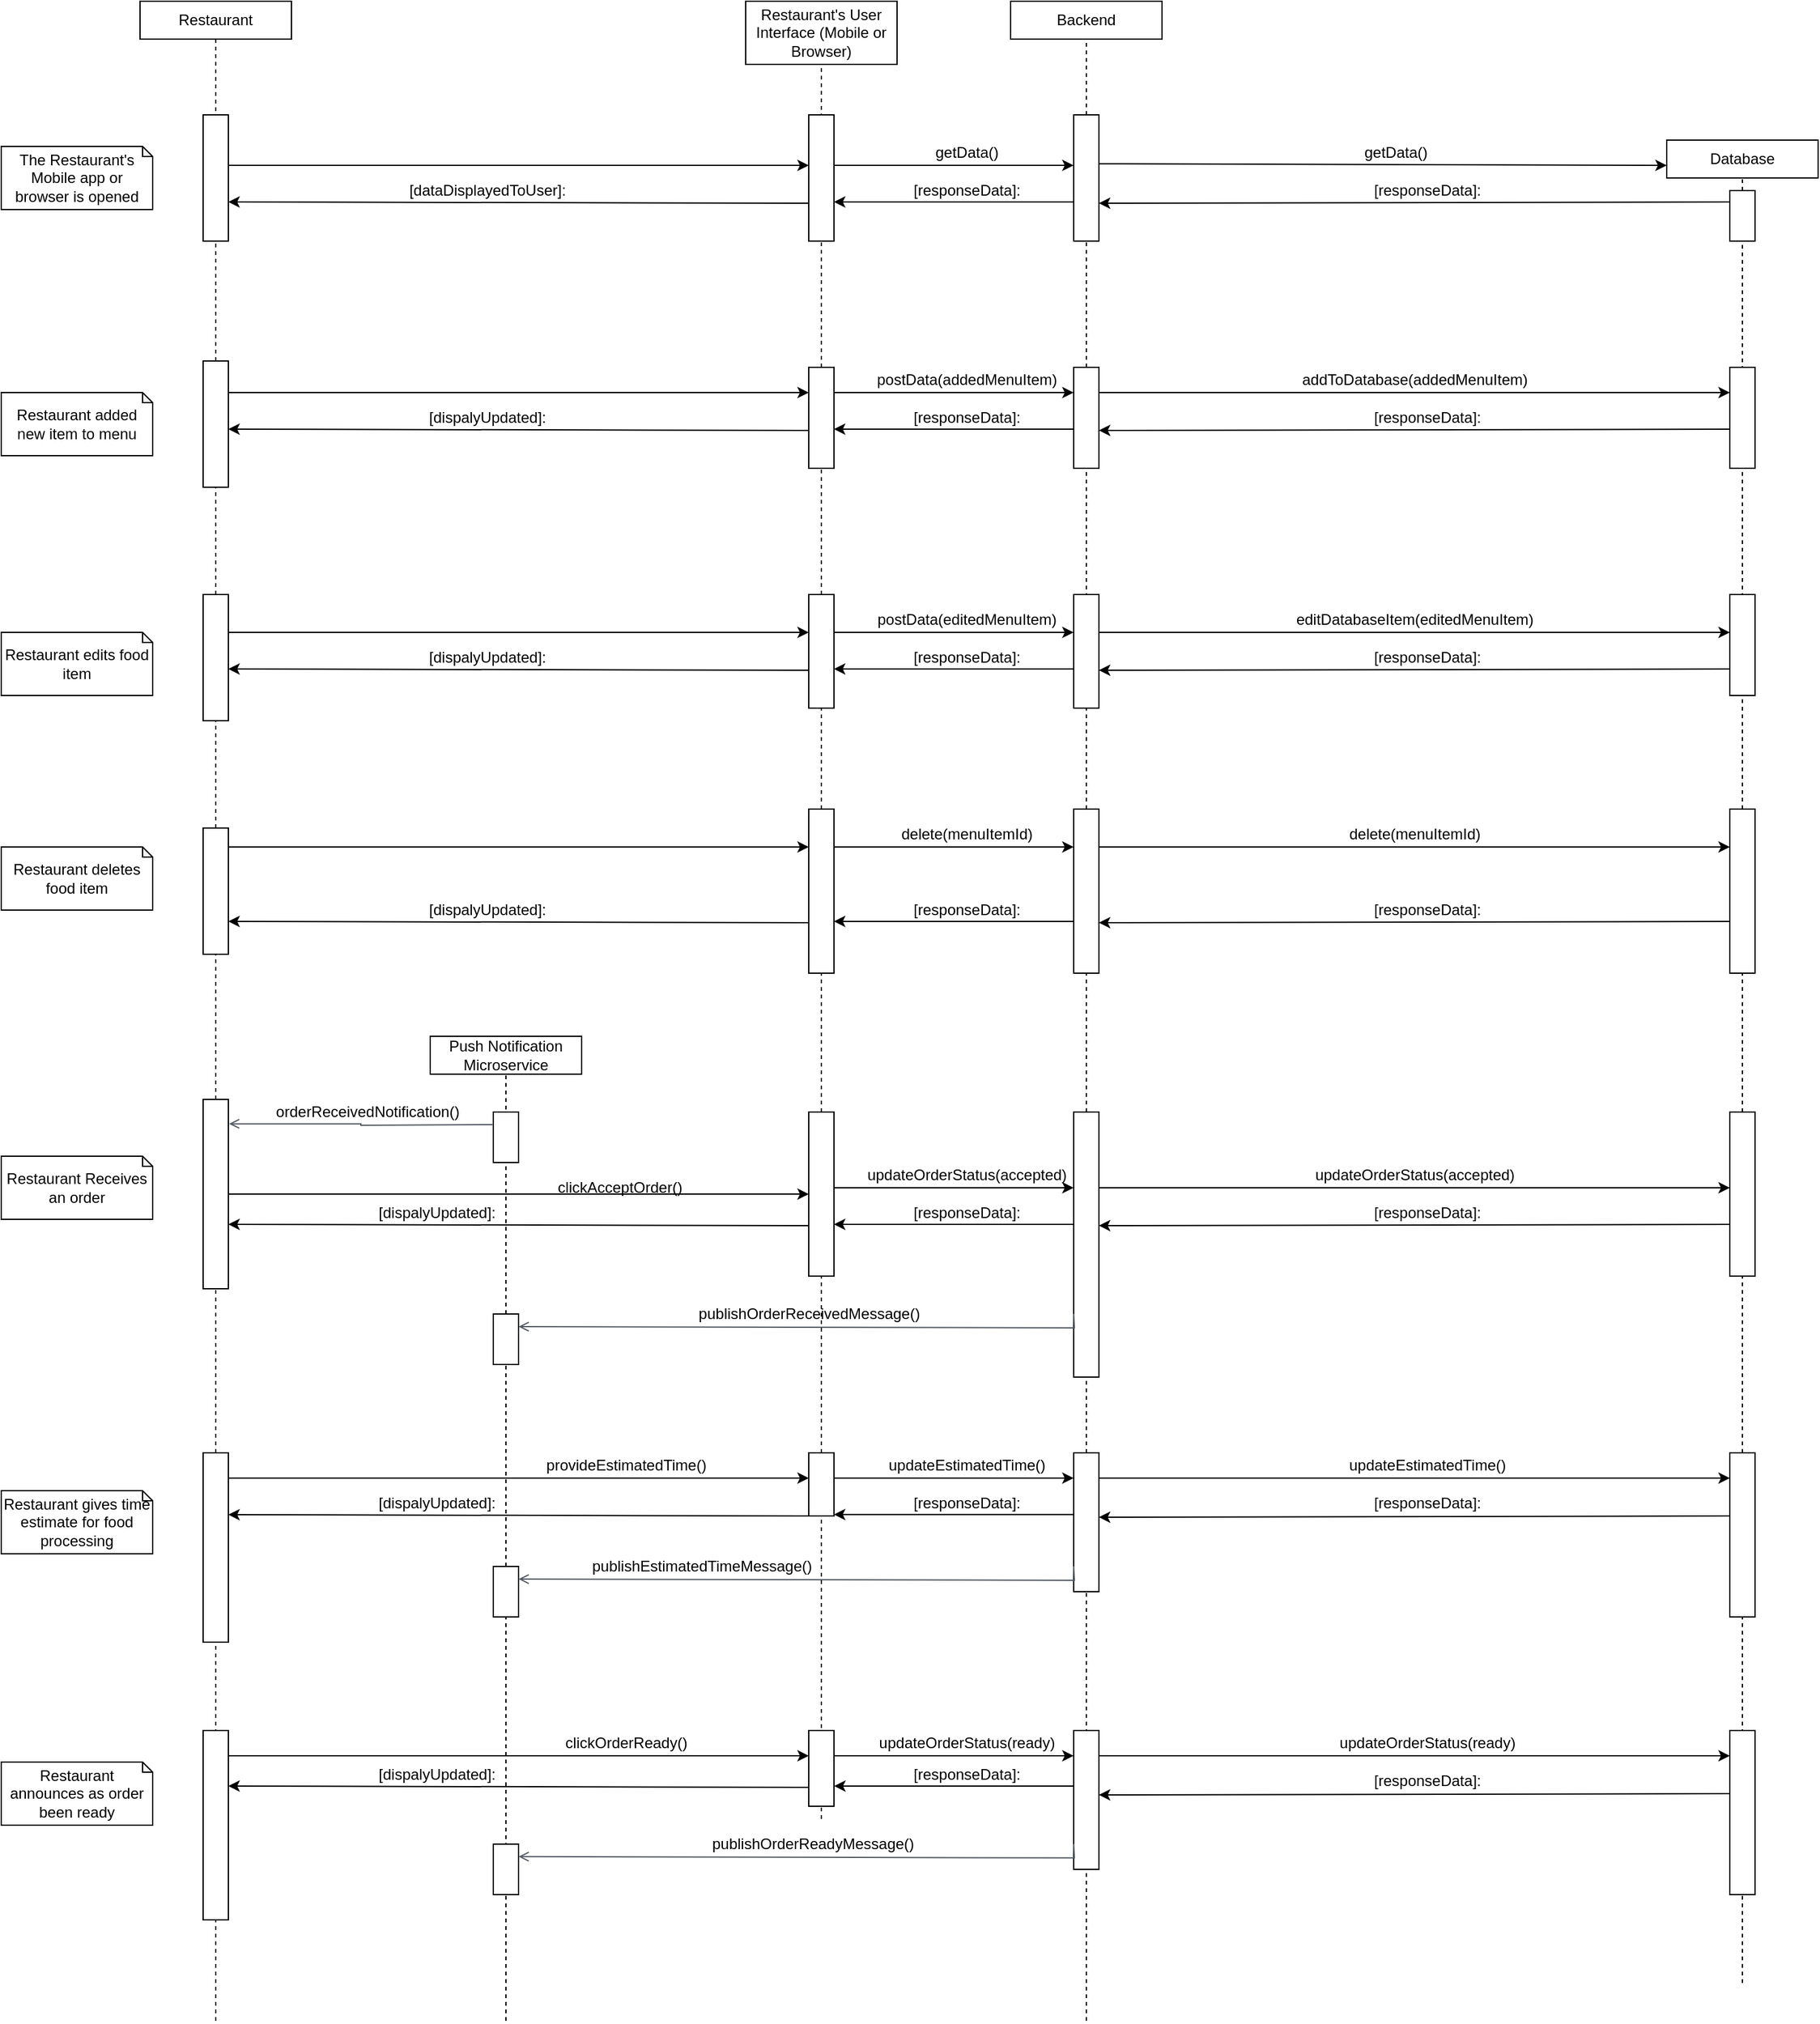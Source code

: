 <mxfile version="18.0.2" type="github">
  <diagram id="-FTw0ZeqVHP1GneH8Fw7" name="Page-1">
    <mxGraphModel dx="959" dy="520" grid="1" gridSize="10" guides="1" tooltips="1" connect="1" arrows="1" fold="1" page="1" pageScale="1" pageWidth="850" pageHeight="1100" math="0" shadow="0">
      <root>
        <mxCell id="0" />
        <mxCell id="1" parent="0" />
        <mxCell id="JRLA_qgen9ewTG8aKh0t-1" value="Restaurant" style="rounded=0;whiteSpace=wrap;html=1;" parent="1" vertex="1">
          <mxGeometry x="110" y="70" width="120" height="30" as="geometry" />
        </mxCell>
        <mxCell id="JRLA_qgen9ewTG8aKh0t-2" value="Restaurant&#39;s User Interface (Mobile or Browser)" style="rounded=0;whiteSpace=wrap;html=1;" parent="1" vertex="1">
          <mxGeometry x="590" y="70" width="120" height="50" as="geometry" />
        </mxCell>
        <mxCell id="JRLA_qgen9ewTG8aKh0t-4" value="Backend" style="rounded=0;whiteSpace=wrap;html=1;" parent="1" vertex="1">
          <mxGeometry x="800" y="70" width="120" height="30" as="geometry" />
        </mxCell>
        <mxCell id="JRLA_qgen9ewTG8aKh0t-5" value="Push Notification Microservice" style="rounded=0;whiteSpace=wrap;html=1;" parent="1" vertex="1">
          <mxGeometry x="340" y="890" width="120" height="30" as="geometry" />
        </mxCell>
        <mxCell id="JRLA_qgen9ewTG8aKh0t-9" value="" style="endArrow=none;dashed=1;html=1;rounded=0;entryX=0.5;entryY=1;entryDx=0;entryDy=0;startArrow=none;" parent="1" source="JRLA_qgen9ewTG8aKh0t-213" target="JRLA_qgen9ewTG8aKh0t-1" edge="1">
          <mxGeometry width="50" height="50" relative="1" as="geometry">
            <mxPoint x="170" y="1480" as="sourcePoint" />
            <mxPoint x="490" y="250" as="targetPoint" />
          </mxGeometry>
        </mxCell>
        <mxCell id="JRLA_qgen9ewTG8aKh0t-10" value="" style="rounded=0;whiteSpace=wrap;html=1;" parent="1" vertex="1">
          <mxGeometry x="160" y="160" width="20" height="100" as="geometry" />
        </mxCell>
        <mxCell id="JRLA_qgen9ewTG8aKh0t-11" value="" style="endArrow=none;dashed=1;html=1;rounded=0;entryX=0.5;entryY=1;entryDx=0;entryDy=0;startArrow=none;" parent="1" source="JRLA_qgen9ewTG8aKh0t-90" target="JRLA_qgen9ewTG8aKh0t-2" edge="1">
          <mxGeometry width="50" height="50" relative="1" as="geometry">
            <mxPoint x="650" y="1092.727" as="sourcePoint" />
            <mxPoint x="540" y="230" as="targetPoint" />
          </mxGeometry>
        </mxCell>
        <mxCell id="JRLA_qgen9ewTG8aKh0t-13" value="The Restaurant&#39;s Mobile app or browser is opened" style="shape=note;whiteSpace=wrap;html=1;backgroundOutline=1;darkOpacity=0.05;size=8;" parent="1" vertex="1">
          <mxGeometry y="185" width="120" height="50" as="geometry" />
        </mxCell>
        <mxCell id="JRLA_qgen9ewTG8aKh0t-18" value="" style="endArrow=classic;html=1;rounded=0;" parent="1" edge="1">
          <mxGeometry width="50" height="50" relative="1" as="geometry">
            <mxPoint x="180" y="200" as="sourcePoint" />
            <mxPoint x="640" y="200" as="targetPoint" />
          </mxGeometry>
        </mxCell>
        <mxCell id="JRLA_qgen9ewTG8aKh0t-19" value="" style="endArrow=none;dashed=1;html=1;rounded=0;entryX=0.5;entryY=1;entryDx=0;entryDy=0;startArrow=none;" parent="1" source="JRLA_qgen9ewTG8aKh0t-20" target="JRLA_qgen9ewTG8aKh0t-4" edge="1">
          <mxGeometry width="50" height="50" relative="1" as="geometry">
            <mxPoint x="860" y="1001.818" as="sourcePoint" />
            <mxPoint x="860" y="220" as="targetPoint" />
          </mxGeometry>
        </mxCell>
        <mxCell id="JRLA_qgen9ewTG8aKh0t-21" value="" style="endArrow=none;dashed=1;html=1;rounded=0;entryX=0.5;entryY=1;entryDx=0;entryDy=0;startArrow=none;" parent="1" source="JRLA_qgen9ewTG8aKh0t-66" target="JRLA_qgen9ewTG8aKh0t-20" edge="1">
          <mxGeometry width="50" height="50" relative="1" as="geometry">
            <mxPoint x="860" y="1001.818" as="sourcePoint" />
            <mxPoint x="860" y="120" as="targetPoint" />
          </mxGeometry>
        </mxCell>
        <mxCell id="JRLA_qgen9ewTG8aKh0t-28" value="" style="endArrow=classic;html=1;rounded=0;entryX=-0.055;entryY=0.073;entryDx=0;entryDy=0;entryPerimeter=0;exitX=0.944;exitY=0.387;exitDx=0;exitDy=0;exitPerimeter=0;" parent="1" source="JRLA_qgen9ewTG8aKh0t-20" edge="1">
          <mxGeometry width="50" height="50" relative="1" as="geometry">
            <mxPoint x="1130.1" y="200" as="sourcePoint" />
            <mxPoint x="1320" y="200" as="targetPoint" />
          </mxGeometry>
        </mxCell>
        <mxCell id="JRLA_qgen9ewTG8aKh0t-12" value="" style="rounded=0;whiteSpace=wrap;html=1;" parent="1" vertex="1">
          <mxGeometry x="640" y="160" width="20" height="100" as="geometry" />
        </mxCell>
        <mxCell id="JRLA_qgen9ewTG8aKh0t-20" value="" style="rounded=0;whiteSpace=wrap;html=1;" parent="1" vertex="1">
          <mxGeometry x="850" y="160" width="20" height="100" as="geometry" />
        </mxCell>
        <mxCell id="JRLA_qgen9ewTG8aKh0t-22" value="" style="endArrow=classic;html=1;rounded=0;entryX=-0.055;entryY=0.073;entryDx=0;entryDy=0;entryPerimeter=0;" parent="1" edge="1">
          <mxGeometry width="50" height="50" relative="1" as="geometry">
            <mxPoint x="660" y="200" as="sourcePoint" />
            <mxPoint x="849.9" y="200.0" as="targetPoint" />
          </mxGeometry>
        </mxCell>
        <mxCell id="JRLA_qgen9ewTG8aKh0t-23" value="getData()" style="text;html=1;align=center;verticalAlign=middle;resizable=0;points=[];autosize=1;strokeColor=none;fillColor=none;" parent="1" vertex="1">
          <mxGeometry x="730" y="180" width="70" height="20" as="geometry" />
        </mxCell>
        <mxCell id="JRLA_qgen9ewTG8aKh0t-29" value="getData()" style="text;html=1;align=center;verticalAlign=middle;resizable=0;points=[];autosize=1;strokeColor=none;fillColor=none;" parent="1" vertex="1">
          <mxGeometry x="1070" y="180" width="70" height="20" as="geometry" />
        </mxCell>
        <mxCell id="JRLA_qgen9ewTG8aKh0t-62" value="" style="rounded=0;whiteSpace=wrap;html=1;" parent="1" vertex="1">
          <mxGeometry x="640" y="360" width="20" height="80" as="geometry" />
        </mxCell>
        <mxCell id="JRLA_qgen9ewTG8aKh0t-66" value="" style="rounded=0;whiteSpace=wrap;html=1;" parent="1" vertex="1">
          <mxGeometry x="850" y="360" width="20" height="80" as="geometry" />
        </mxCell>
        <mxCell id="JRLA_qgen9ewTG8aKh0t-67" value="" style="endArrow=none;dashed=1;html=1;rounded=0;entryX=0.5;entryY=1;entryDx=0;entryDy=0;startArrow=none;" parent="1" target="JRLA_qgen9ewTG8aKh0t-66" edge="1">
          <mxGeometry width="50" height="50" relative="1" as="geometry">
            <mxPoint x="860" y="1670" as="sourcePoint" />
            <mxPoint x="860" y="290" as="targetPoint" />
          </mxGeometry>
        </mxCell>
        <mxCell id="JRLA_qgen9ewTG8aKh0t-91" value="" style="endArrow=none;dashed=1;html=1;rounded=0;entryX=0.5;entryY=1;entryDx=0;entryDy=0;startArrow=none;" parent="1" source="JRLA_qgen9ewTG8aKh0t-129" target="JRLA_qgen9ewTG8aKh0t-90" edge="1">
          <mxGeometry width="50" height="50" relative="1" as="geometry">
            <mxPoint x="650" y="1092.727" as="sourcePoint" />
            <mxPoint x="650" y="120" as="targetPoint" />
          </mxGeometry>
        </mxCell>
        <mxCell id="JRLA_qgen9ewTG8aKh0t-115" value="" style="group" parent="1" vertex="1" connectable="0">
          <mxGeometry x="660" y="210" width="190" height="20" as="geometry" />
        </mxCell>
        <mxCell id="JRLA_qgen9ewTG8aKh0t-32" value="" style="endArrow=classic;html=1;rounded=0;entryX=0.923;entryY=0.183;entryDx=0;entryDy=0;entryPerimeter=0;" parent="JRLA_qgen9ewTG8aKh0t-115" edge="1">
          <mxGeometry width="50" height="50" relative="1" as="geometry">
            <mxPoint x="190" y="19" as="sourcePoint" />
            <mxPoint y="19.0" as="targetPoint" />
          </mxGeometry>
        </mxCell>
        <mxCell id="JRLA_qgen9ewTG8aKh0t-33" value="[responseData]:" style="text;html=1;align=center;verticalAlign=middle;resizable=0;points=[];autosize=1;strokeColor=none;fillColor=none;" parent="JRLA_qgen9ewTG8aKh0t-115" vertex="1">
          <mxGeometry x="55" width="100" height="20" as="geometry" />
        </mxCell>
        <mxCell id="JRLA_qgen9ewTG8aKh0t-116" value="" style="group" parent="1" vertex="1" connectable="0">
          <mxGeometry x="870" y="210" width="500" height="20" as="geometry" />
        </mxCell>
        <mxCell id="JRLA_qgen9ewTG8aKh0t-30" value="" style="endArrow=classic;html=1;rounded=0;" parent="JRLA_qgen9ewTG8aKh0t-116" edge="1">
          <mxGeometry width="50" height="50" relative="1" as="geometry">
            <mxPoint x="500" y="19" as="sourcePoint" />
            <mxPoint y="20" as="targetPoint" />
          </mxGeometry>
        </mxCell>
        <mxCell id="JRLA_qgen9ewTG8aKh0t-31" value="[responseData]:" style="text;html=1;align=center;verticalAlign=middle;resizable=0;points=[];autosize=1;strokeColor=none;fillColor=none;" parent="JRLA_qgen9ewTG8aKh0t-116" vertex="1">
          <mxGeometry x="210" width="100" height="20" as="geometry" />
        </mxCell>
        <mxCell id="JRLA_qgen9ewTG8aKh0t-52" value="Restaurant added new item to menu" style="shape=note;whiteSpace=wrap;html=1;backgroundOutline=1;darkOpacity=0.05;size=8;" parent="1" vertex="1">
          <mxGeometry y="380" width="120" height="50" as="geometry" />
        </mxCell>
        <mxCell id="JRLA_qgen9ewTG8aKh0t-63" value="" style="endArrow=classic;html=1;rounded=0;" parent="1" edge="1">
          <mxGeometry width="50" height="50" relative="1" as="geometry">
            <mxPoint x="180" y="380" as="sourcePoint" />
            <mxPoint x="640" y="380" as="targetPoint" />
          </mxGeometry>
        </mxCell>
        <mxCell id="JRLA_qgen9ewTG8aKh0t-64" value="" style="endArrow=classic;html=1;rounded=0;entryX=-0.055;entryY=0.073;entryDx=0;entryDy=0;entryPerimeter=0;" parent="1" edge="1">
          <mxGeometry width="50" height="50" relative="1" as="geometry">
            <mxPoint x="660" y="380" as="sourcePoint" />
            <mxPoint x="849.9" y="380.0" as="targetPoint" />
          </mxGeometry>
        </mxCell>
        <mxCell id="JRLA_qgen9ewTG8aKh0t-65" value="postData(addedMenuItem)" style="text;html=1;align=center;verticalAlign=middle;resizable=0;points=[];autosize=1;strokeColor=none;fillColor=none;" parent="1" vertex="1">
          <mxGeometry x="685" y="360" width="160" height="20" as="geometry" />
        </mxCell>
        <mxCell id="JRLA_qgen9ewTG8aKh0t-68" value="" style="endArrow=classic;html=1;rounded=0;" parent="1" edge="1">
          <mxGeometry width="50" height="50" relative="1" as="geometry">
            <mxPoint x="870" y="380" as="sourcePoint" />
            <mxPoint x="1370" y="380" as="targetPoint" />
          </mxGeometry>
        </mxCell>
        <mxCell id="JRLA_qgen9ewTG8aKh0t-69" value="addToDatabase(addedMenuItem)" style="text;html=1;align=center;verticalAlign=middle;resizable=0;points=[];autosize=1;strokeColor=none;fillColor=none;" parent="1" vertex="1">
          <mxGeometry x="1025" y="360" width="190" height="20" as="geometry" />
        </mxCell>
        <mxCell id="JRLA_qgen9ewTG8aKh0t-117" value="" style="group" parent="1" vertex="1" connectable="0">
          <mxGeometry x="180" y="390" width="460" height="20" as="geometry" />
        </mxCell>
        <mxCell id="JRLA_qgen9ewTG8aKh0t-74" value="" style="endArrow=classic;html=1;rounded=0;entryX=0.923;entryY=0.183;entryDx=0;entryDy=0;entryPerimeter=0;" parent="JRLA_qgen9ewTG8aKh0t-117" edge="1">
          <mxGeometry width="50" height="50" relative="1" as="geometry">
            <mxPoint x="460" y="20" as="sourcePoint" />
            <mxPoint y="19" as="targetPoint" />
          </mxGeometry>
        </mxCell>
        <mxCell id="JRLA_qgen9ewTG8aKh0t-75" value="[dispalyUpdated]:" style="text;html=1;align=center;verticalAlign=middle;resizable=0;points=[];autosize=1;strokeColor=none;fillColor=none;" parent="JRLA_qgen9ewTG8aKh0t-117" vertex="1">
          <mxGeometry x="150" width="110" height="20" as="geometry" />
        </mxCell>
        <mxCell id="JRLA_qgen9ewTG8aKh0t-118" value="" style="group" parent="1" vertex="1" connectable="0">
          <mxGeometry x="660" y="390" width="190" height="20" as="geometry" />
        </mxCell>
        <mxCell id="JRLA_qgen9ewTG8aKh0t-72" value="" style="endArrow=classic;html=1;rounded=0;entryX=0.923;entryY=0.183;entryDx=0;entryDy=0;entryPerimeter=0;" parent="JRLA_qgen9ewTG8aKh0t-118" edge="1">
          <mxGeometry width="50" height="50" relative="1" as="geometry">
            <mxPoint x="190" y="19" as="sourcePoint" />
            <mxPoint y="19" as="targetPoint" />
          </mxGeometry>
        </mxCell>
        <mxCell id="JRLA_qgen9ewTG8aKh0t-73" value="[responseData]:" style="text;html=1;align=center;verticalAlign=middle;resizable=0;points=[];autosize=1;strokeColor=none;fillColor=none;" parent="JRLA_qgen9ewTG8aKh0t-118" vertex="1">
          <mxGeometry x="55" width="100" height="20" as="geometry" />
        </mxCell>
        <mxCell id="JRLA_qgen9ewTG8aKh0t-119" value="" style="group" parent="1" vertex="1" connectable="0">
          <mxGeometry x="870" y="390" width="500" height="20" as="geometry" />
        </mxCell>
        <mxCell id="JRLA_qgen9ewTG8aKh0t-70" value="" style="endArrow=classic;html=1;rounded=0;" parent="JRLA_qgen9ewTG8aKh0t-119" edge="1">
          <mxGeometry width="50" height="50" relative="1" as="geometry">
            <mxPoint x="500" y="19" as="sourcePoint" />
            <mxPoint y="20" as="targetPoint" />
          </mxGeometry>
        </mxCell>
        <mxCell id="JRLA_qgen9ewTG8aKh0t-71" value="[responseData]:" style="text;html=1;align=center;verticalAlign=middle;resizable=0;points=[];autosize=1;strokeColor=none;fillColor=none;" parent="JRLA_qgen9ewTG8aKh0t-119" vertex="1">
          <mxGeometry x="210" width="100" height="20" as="geometry" />
        </mxCell>
        <mxCell id="JRLA_qgen9ewTG8aKh0t-77" value="" style="group" parent="1" vertex="1" connectable="0">
          <mxGeometry y="550" width="1370" height="120" as="geometry" />
        </mxCell>
        <mxCell id="JRLA_qgen9ewTG8aKh0t-78" value="Restaurant edits food item" style="shape=note;whiteSpace=wrap;html=1;backgroundOutline=1;darkOpacity=0.05;size=8;" parent="JRLA_qgen9ewTG8aKh0t-77" vertex="1">
          <mxGeometry y="20" width="120" height="50" as="geometry" />
        </mxCell>
        <mxCell id="JRLA_qgen9ewTG8aKh0t-79" value="" style="endArrow=classic;html=1;rounded=0;" parent="JRLA_qgen9ewTG8aKh0t-77" edge="1">
          <mxGeometry width="50" height="50" relative="1" as="geometry">
            <mxPoint x="180" y="20" as="sourcePoint" />
            <mxPoint x="640" y="20" as="targetPoint" />
          </mxGeometry>
        </mxCell>
        <mxCell id="JRLA_qgen9ewTG8aKh0t-80" value="" style="endArrow=classic;html=1;rounded=0;entryX=-0.055;entryY=0.073;entryDx=0;entryDy=0;entryPerimeter=0;" parent="JRLA_qgen9ewTG8aKh0t-77" edge="1">
          <mxGeometry width="50" height="50" relative="1" as="geometry">
            <mxPoint x="660" y="20" as="sourcePoint" />
            <mxPoint x="849.9" y="20.0" as="targetPoint" />
          </mxGeometry>
        </mxCell>
        <mxCell id="JRLA_qgen9ewTG8aKh0t-81" value="postData(editedMenuItem)" style="text;html=1;align=center;verticalAlign=middle;resizable=0;points=[];autosize=1;strokeColor=none;fillColor=none;" parent="JRLA_qgen9ewTG8aKh0t-77" vertex="1">
          <mxGeometry x="685" width="160" height="20" as="geometry" />
        </mxCell>
        <mxCell id="JRLA_qgen9ewTG8aKh0t-82" value="" style="endArrow=classic;html=1;rounded=0;" parent="JRLA_qgen9ewTG8aKh0t-77" edge="1">
          <mxGeometry width="50" height="50" relative="1" as="geometry">
            <mxPoint x="870" y="20" as="sourcePoint" />
            <mxPoint x="1370" y="20" as="targetPoint" />
          </mxGeometry>
        </mxCell>
        <mxCell id="JRLA_qgen9ewTG8aKh0t-83" value="editDatabaseItem(editedMenuItem)" style="text;html=1;align=center;verticalAlign=middle;resizable=0;points=[];autosize=1;strokeColor=none;fillColor=none;" parent="JRLA_qgen9ewTG8aKh0t-77" vertex="1">
          <mxGeometry x="1020" width="200" height="20" as="geometry" />
        </mxCell>
        <mxCell id="JRLA_qgen9ewTG8aKh0t-92" value="" style="rounded=0;whiteSpace=wrap;html=1;" parent="JRLA_qgen9ewTG8aKh0t-77" vertex="1">
          <mxGeometry x="850" y="-10" width="20" height="90" as="geometry" />
        </mxCell>
        <mxCell id="JRLA_qgen9ewTG8aKh0t-120" value="" style="group" parent="JRLA_qgen9ewTG8aKh0t-77" vertex="1" connectable="0">
          <mxGeometry x="180" y="30" width="460" height="20" as="geometry" />
        </mxCell>
        <mxCell id="JRLA_qgen9ewTG8aKh0t-88" value="" style="endArrow=classic;html=1;rounded=0;entryX=0.923;entryY=0.183;entryDx=0;entryDy=0;entryPerimeter=0;" parent="JRLA_qgen9ewTG8aKh0t-120" edge="1">
          <mxGeometry width="50" height="50" relative="1" as="geometry">
            <mxPoint x="460" y="20" as="sourcePoint" />
            <mxPoint y="19" as="targetPoint" />
          </mxGeometry>
        </mxCell>
        <mxCell id="JRLA_qgen9ewTG8aKh0t-89" value="[dispalyUpdated]:" style="text;html=1;align=center;verticalAlign=middle;resizable=0;points=[];autosize=1;strokeColor=none;fillColor=none;" parent="JRLA_qgen9ewTG8aKh0t-120" vertex="1">
          <mxGeometry x="150" width="110" height="20" as="geometry" />
        </mxCell>
        <mxCell id="JRLA_qgen9ewTG8aKh0t-121" value="" style="group" parent="JRLA_qgen9ewTG8aKh0t-77" vertex="1" connectable="0">
          <mxGeometry x="660" y="30" width="190" height="20" as="geometry" />
        </mxCell>
        <mxCell id="JRLA_qgen9ewTG8aKh0t-86" value="" style="endArrow=classic;html=1;rounded=0;entryX=0.923;entryY=0.183;entryDx=0;entryDy=0;entryPerimeter=0;" parent="JRLA_qgen9ewTG8aKh0t-121" edge="1">
          <mxGeometry width="50" height="50" relative="1" as="geometry">
            <mxPoint x="190" y="19" as="sourcePoint" />
            <mxPoint y="19" as="targetPoint" />
          </mxGeometry>
        </mxCell>
        <mxCell id="JRLA_qgen9ewTG8aKh0t-87" value="[responseData]:" style="text;html=1;align=center;verticalAlign=middle;resizable=0;points=[];autosize=1;strokeColor=none;fillColor=none;" parent="JRLA_qgen9ewTG8aKh0t-121" vertex="1">
          <mxGeometry x="55" width="100" height="20" as="geometry" />
        </mxCell>
        <mxCell id="JRLA_qgen9ewTG8aKh0t-122" value="" style="group" parent="JRLA_qgen9ewTG8aKh0t-77" vertex="1" connectable="0">
          <mxGeometry x="870" y="30" width="500" height="20" as="geometry" />
        </mxCell>
        <mxCell id="JRLA_qgen9ewTG8aKh0t-84" value="" style="endArrow=classic;html=1;rounded=0;" parent="JRLA_qgen9ewTG8aKh0t-122" edge="1">
          <mxGeometry width="50" height="50" relative="1" as="geometry">
            <mxPoint x="500" y="19" as="sourcePoint" />
            <mxPoint y="20" as="targetPoint" />
          </mxGeometry>
        </mxCell>
        <mxCell id="JRLA_qgen9ewTG8aKh0t-85" value="[responseData]:" style="text;html=1;align=center;verticalAlign=middle;resizable=0;points=[];autosize=1;strokeColor=none;fillColor=none;" parent="JRLA_qgen9ewTG8aKh0t-122" vertex="1">
          <mxGeometry x="210" width="100" height="20" as="geometry" />
        </mxCell>
        <mxCell id="JRLA_qgen9ewTG8aKh0t-90" value="" style="rounded=0;whiteSpace=wrap;html=1;" parent="1" vertex="1">
          <mxGeometry x="640" y="540" width="20" height="90" as="geometry" />
        </mxCell>
        <mxCell id="JRLA_qgen9ewTG8aKh0t-111" value="" style="rounded=0;whiteSpace=wrap;html=1;" parent="1" vertex="1">
          <mxGeometry x="640" y="710" width="20" height="130" as="geometry" />
        </mxCell>
        <mxCell id="JRLA_qgen9ewTG8aKh0t-123" value="" style="endArrow=none;dashed=1;html=1;rounded=0;entryX=0.5;entryY=1;entryDx=0;entryDy=0;startArrow=none;" parent="1" source="JRLA_qgen9ewTG8aKh0t-132" target="JRLA_qgen9ewTG8aKh0t-5" edge="1">
          <mxGeometry width="50" height="50" relative="1" as="geometry">
            <mxPoint x="400" y="1470" as="sourcePoint" />
            <mxPoint x="450" y="930" as="targetPoint" />
          </mxGeometry>
        </mxCell>
        <mxCell id="JRLA_qgen9ewTG8aKh0t-124" value="" style="rounded=0;whiteSpace=wrap;html=1;" parent="1" vertex="1">
          <mxGeometry x="160" y="940" width="20" height="150" as="geometry" />
        </mxCell>
        <mxCell id="JRLA_qgen9ewTG8aKh0t-125" value="" style="rounded=0;whiteSpace=wrap;html=1;" parent="1" vertex="1">
          <mxGeometry x="390" y="950" width="20" height="40" as="geometry" />
        </mxCell>
        <mxCell id="JRLA_qgen9ewTG8aKh0t-98" value="Restaurant deletes food item" style="shape=note;whiteSpace=wrap;html=1;backgroundOutline=1;darkOpacity=0.05;size=8;" parent="1" vertex="1">
          <mxGeometry y="740" width="120" height="50" as="geometry" />
        </mxCell>
        <mxCell id="JRLA_qgen9ewTG8aKh0t-99" value="" style="endArrow=classic;html=1;rounded=0;" parent="1" edge="1">
          <mxGeometry width="50" height="50" relative="1" as="geometry">
            <mxPoint x="180" y="740" as="sourcePoint" />
            <mxPoint x="640" y="740" as="targetPoint" />
          </mxGeometry>
        </mxCell>
        <mxCell id="JRLA_qgen9ewTG8aKh0t-100" value="" style="endArrow=classic;html=1;rounded=0;entryX=-0.055;entryY=0.073;entryDx=0;entryDy=0;entryPerimeter=0;" parent="1" edge="1">
          <mxGeometry width="50" height="50" relative="1" as="geometry">
            <mxPoint x="660" y="740" as="sourcePoint" />
            <mxPoint x="849.9" y="740.0" as="targetPoint" />
          </mxGeometry>
        </mxCell>
        <mxCell id="JRLA_qgen9ewTG8aKh0t-101" value="delete(menuItemId)" style="text;html=1;align=center;verticalAlign=middle;resizable=0;points=[];autosize=1;strokeColor=none;fillColor=none;" parent="1" vertex="1">
          <mxGeometry x="705" y="720" width="120" height="20" as="geometry" />
        </mxCell>
        <mxCell id="JRLA_qgen9ewTG8aKh0t-102" value="" style="endArrow=classic;html=1;rounded=0;" parent="1" edge="1">
          <mxGeometry width="50" height="50" relative="1" as="geometry">
            <mxPoint x="870" y="740" as="sourcePoint" />
            <mxPoint x="1370" y="740" as="targetPoint" />
          </mxGeometry>
        </mxCell>
        <mxCell id="JRLA_qgen9ewTG8aKh0t-103" value="delete(menuItemId)" style="text;html=1;align=center;verticalAlign=middle;resizable=0;points=[];autosize=1;strokeColor=none;fillColor=none;" parent="1" vertex="1">
          <mxGeometry x="1060" y="720" width="120" height="20" as="geometry" />
        </mxCell>
        <mxCell id="JRLA_qgen9ewTG8aKh0t-104" value="" style="endArrow=classic;html=1;rounded=0;" parent="1" edge="1">
          <mxGeometry width="50" height="50" relative="1" as="geometry">
            <mxPoint x="1370" y="799" as="sourcePoint" />
            <mxPoint x="870" y="800" as="targetPoint" />
          </mxGeometry>
        </mxCell>
        <mxCell id="JRLA_qgen9ewTG8aKh0t-105" value="[responseData]:" style="text;html=1;align=center;verticalAlign=middle;resizable=0;points=[];autosize=1;strokeColor=none;fillColor=none;" parent="1" vertex="1">
          <mxGeometry x="1080" y="780" width="100" height="20" as="geometry" />
        </mxCell>
        <mxCell id="JRLA_qgen9ewTG8aKh0t-106" value="" style="endArrow=classic;html=1;rounded=0;entryX=0.923;entryY=0.183;entryDx=0;entryDy=0;entryPerimeter=0;" parent="1" edge="1">
          <mxGeometry width="50" height="50" relative="1" as="geometry">
            <mxPoint x="850" y="799" as="sourcePoint" />
            <mxPoint x="660" y="799" as="targetPoint" />
          </mxGeometry>
        </mxCell>
        <mxCell id="JRLA_qgen9ewTG8aKh0t-107" value="[responseData]:" style="text;html=1;align=center;verticalAlign=middle;resizable=0;points=[];autosize=1;strokeColor=none;fillColor=none;" parent="1" vertex="1">
          <mxGeometry x="715" y="780" width="100" height="20" as="geometry" />
        </mxCell>
        <mxCell id="JRLA_qgen9ewTG8aKh0t-108" value="" style="endArrow=classic;html=1;rounded=0;entryX=0.923;entryY=0.183;entryDx=0;entryDy=0;entryPerimeter=0;" parent="1" edge="1">
          <mxGeometry width="50" height="50" relative="1" as="geometry">
            <mxPoint x="640" y="800" as="sourcePoint" />
            <mxPoint x="180" y="799" as="targetPoint" />
          </mxGeometry>
        </mxCell>
        <mxCell id="JRLA_qgen9ewTG8aKh0t-109" value="[dispalyUpdated]:" style="text;html=1;align=center;verticalAlign=middle;resizable=0;points=[];autosize=1;strokeColor=none;fillColor=none;" parent="1" vertex="1">
          <mxGeometry x="330" y="780" width="110" height="20" as="geometry" />
        </mxCell>
        <mxCell id="JRLA_qgen9ewTG8aKh0t-110" value="" style="rounded=0;whiteSpace=wrap;html=1;" parent="1" vertex="1">
          <mxGeometry x="850" y="710" width="20" height="130" as="geometry" />
        </mxCell>
        <mxCell id="JRLA_qgen9ewTG8aKh0t-127" value="orderReceivedNotification()" style="text;html=1;align=center;verticalAlign=middle;resizable=0;points=[];autosize=1;strokeColor=none;fillColor=none;" parent="1" vertex="1">
          <mxGeometry x="210" y="940" width="160" height="20" as="geometry" />
        </mxCell>
        <mxCell id="JRLA_qgen9ewTG8aKh0t-128" value="" style="endArrow=classic;html=1;rounded=0;entryX=0;entryY=0.5;entryDx=0;entryDy=0;" parent="1" target="JRLA_qgen9ewTG8aKh0t-129" edge="1">
          <mxGeometry width="50" height="50" relative="1" as="geometry">
            <mxPoint x="180" y="1015" as="sourcePoint" />
            <mxPoint x="530" y="1020" as="targetPoint" />
          </mxGeometry>
        </mxCell>
        <mxCell id="JRLA_qgen9ewTG8aKh0t-129" value="" style="rounded=0;whiteSpace=wrap;html=1;" parent="1" vertex="1">
          <mxGeometry x="640" y="950" width="20" height="130" as="geometry" />
        </mxCell>
        <mxCell id="JRLA_qgen9ewTG8aKh0t-130" value="" style="endArrow=none;dashed=1;html=1;rounded=0;entryX=0.5;entryY=1;entryDx=0;entryDy=0;startArrow=none;" parent="1" target="JRLA_qgen9ewTG8aKh0t-129" edge="1">
          <mxGeometry width="50" height="50" relative="1" as="geometry">
            <mxPoint x="650" y="1190" as="sourcePoint" />
            <mxPoint x="650" y="630" as="targetPoint" />
          </mxGeometry>
        </mxCell>
        <mxCell id="JRLA_qgen9ewTG8aKh0t-131" value="clickAcceptOrder()" style="text;html=1;align=center;verticalAlign=middle;resizable=0;points=[];autosize=1;strokeColor=none;fillColor=none;" parent="1" vertex="1">
          <mxGeometry x="435" y="1000" width="110" height="20" as="geometry" />
        </mxCell>
        <mxCell id="JRLA_qgen9ewTG8aKh0t-132" value="" style="rounded=0;whiteSpace=wrap;html=1;" parent="1" vertex="1">
          <mxGeometry x="390" y="1110" width="20" height="40" as="geometry" />
        </mxCell>
        <mxCell id="JRLA_qgen9ewTG8aKh0t-133" value="" style="endArrow=none;dashed=1;html=1;rounded=0;entryX=0.5;entryY=1;entryDx=0;entryDy=0;startArrow=none;" parent="1" source="JRLA_qgen9ewTG8aKh0t-165" target="JRLA_qgen9ewTG8aKh0t-132" edge="1">
          <mxGeometry width="50" height="50" relative="1" as="geometry">
            <mxPoint x="400" y="1470" as="sourcePoint" />
            <mxPoint x="400" y="920" as="targetPoint" />
          </mxGeometry>
        </mxCell>
        <mxCell id="JRLA_qgen9ewTG8aKh0t-137" value="" style="endArrow=none;dashed=1;html=1;rounded=0;entryX=0.5;entryY=1;entryDx=0;entryDy=0;" parent="1" target="JRLA_qgen9ewTG8aKh0t-136" edge="1">
          <mxGeometry width="50" height="50" relative="1" as="geometry">
            <mxPoint x="170" y="1670" as="sourcePoint" />
            <mxPoint x="170" y="100.0" as="targetPoint" />
          </mxGeometry>
        </mxCell>
        <mxCell id="JRLA_qgen9ewTG8aKh0t-138" value="" style="rounded=0;whiteSpace=wrap;html=1;" parent="1" vertex="1">
          <mxGeometry x="850" y="950" width="20" height="210" as="geometry" />
        </mxCell>
        <mxCell id="JRLA_qgen9ewTG8aKh0t-139" value="" style="endArrow=classic;html=1;rounded=0;entryX=-0.055;entryY=0.073;entryDx=0;entryDy=0;entryPerimeter=0;" parent="1" edge="1">
          <mxGeometry width="50" height="50" relative="1" as="geometry">
            <mxPoint x="660" y="1010" as="sourcePoint" />
            <mxPoint x="849.9" y="1010" as="targetPoint" />
          </mxGeometry>
        </mxCell>
        <mxCell id="JRLA_qgen9ewTG8aKh0t-140" value="updateOrderStatus(accepted)" style="text;html=1;align=center;verticalAlign=middle;resizable=0;points=[];autosize=1;strokeColor=none;fillColor=none;" parent="1" vertex="1">
          <mxGeometry x="680" y="990" width="170" height="20" as="geometry" />
        </mxCell>
        <mxCell id="JRLA_qgen9ewTG8aKh0t-148" value="" style="endArrow=classic;html=1;rounded=0;entryX=0.923;entryY=0.183;entryDx=0;entryDy=0;entryPerimeter=0;" parent="1" edge="1">
          <mxGeometry width="50" height="50" relative="1" as="geometry">
            <mxPoint x="850" y="1039" as="sourcePoint" />
            <mxPoint x="660" y="1039" as="targetPoint" />
          </mxGeometry>
        </mxCell>
        <mxCell id="JRLA_qgen9ewTG8aKh0t-149" value="[responseData]:" style="text;html=1;align=center;verticalAlign=middle;resizable=0;points=[];autosize=1;strokeColor=none;fillColor=none;" parent="1" vertex="1">
          <mxGeometry x="715" y="1020" width="100" height="20" as="geometry" />
        </mxCell>
        <mxCell id="JRLA_qgen9ewTG8aKh0t-135" value="publishOrderReceivedMessage()" style="text;html=1;align=center;verticalAlign=middle;resizable=0;points=[];autosize=1;strokeColor=none;fillColor=none;" parent="1" vertex="1">
          <mxGeometry x="545" y="1100" width="190" height="20" as="geometry" />
        </mxCell>
        <mxCell id="JRLA_qgen9ewTG8aKh0t-152" value="" style="endArrow=none;dashed=1;html=1;rounded=0;startArrow=none;" parent="1" source="JRLA_qgen9ewTG8aKh0t-157" edge="1">
          <mxGeometry width="50" height="50" relative="1" as="geometry">
            <mxPoint x="650" y="1548.459" as="sourcePoint" />
            <mxPoint x="650" y="1150" as="targetPoint" />
          </mxGeometry>
        </mxCell>
        <mxCell id="JRLA_qgen9ewTG8aKh0t-153" value="" style="endArrow=classic;html=1;rounded=0;entryX=0.923;entryY=0.183;entryDx=0;entryDy=0;entryPerimeter=0;" parent="1" edge="1">
          <mxGeometry width="50" height="50" relative="1" as="geometry">
            <mxPoint x="640" y="1040" as="sourcePoint" />
            <mxPoint x="180" y="1039" as="targetPoint" />
          </mxGeometry>
        </mxCell>
        <mxCell id="JRLA_qgen9ewTG8aKh0t-154" value="[dispalyUpdated]:" style="text;html=1;align=center;verticalAlign=middle;resizable=0;points=[];autosize=1;strokeColor=none;fillColor=none;" parent="1" vertex="1">
          <mxGeometry x="290" y="1020" width="110" height="20" as="geometry" />
        </mxCell>
        <mxCell id="JRLA_qgen9ewTG8aKh0t-158" value="" style="endArrow=none;dashed=1;html=1;rounded=0;" parent="1" target="JRLA_qgen9ewTG8aKh0t-157" edge="1">
          <mxGeometry width="50" height="50" relative="1" as="geometry">
            <mxPoint x="650" y="1510" as="sourcePoint" />
            <mxPoint x="650" y="1150.0" as="targetPoint" />
          </mxGeometry>
        </mxCell>
        <mxCell id="JRLA_qgen9ewTG8aKh0t-173" value="" style="group" parent="1" vertex="1" connectable="0">
          <mxGeometry x="870" y="950" width="520" height="130" as="geometry" />
        </mxCell>
        <mxCell id="JRLA_qgen9ewTG8aKh0t-142" value="" style="endArrow=none;dashed=1;html=1;rounded=0;entryX=0.5;entryY=1;entryDx=0;entryDy=0;" parent="JRLA_qgen9ewTG8aKh0t-173" target="JRLA_qgen9ewTG8aKh0t-141" edge="1">
          <mxGeometry width="50" height="50" relative="1" as="geometry">
            <mxPoint x="510" y="120" as="sourcePoint" />
            <mxPoint x="510" y="-690" as="targetPoint" />
          </mxGeometry>
        </mxCell>
        <mxCell id="JRLA_qgen9ewTG8aKh0t-143" value="" style="endArrow=classic;html=1;rounded=0;" parent="JRLA_qgen9ewTG8aKh0t-173" edge="1">
          <mxGeometry width="50" height="50" relative="1" as="geometry">
            <mxPoint y="60" as="sourcePoint" />
            <mxPoint x="500" y="60" as="targetPoint" />
          </mxGeometry>
        </mxCell>
        <mxCell id="JRLA_qgen9ewTG8aKh0t-144" value="&lt;span style=&quot;color: rgba(0, 0, 0, 0); font-family: monospace; font-size: 0px; text-align: start;&quot;&gt;%3CmxGraphModel%3E%3Croot%3E%3CmxCell%20id%3D%220%22%2F%3E%3CmxCell%20id%3D%221%22%20parent%3D%220%22%2F%3E%3CmxCell%20id%3D%222%22%20value%3D%22updateOrderStatus(accepted)%22%20style%3D%22text%3Bhtml%3D1%3Balign%3Dcenter%3BverticalAlign%3Dmiddle%3Bresizable%3D0%3Bpoints%3D%5B%5D%3Bautosize%3D1%3BstrokeColor%3Dnone%3BfillColor%3Dnone%3B%22%20vertex%3D%221%22%20parent%3D%221%22%3E%3CmxGeometry%20x%3D%22680%22%20y%3D%22990%22%20width%3D%22170%22%20height%3D%2220%22%20as%3D%22geometry%22%2F%3E%3C%2FmxCell%3E%3C%2Froot%3E%3C%2FmxGraphModel%3E&lt;/span&gt;" style="text;html=1;align=center;verticalAlign=middle;resizable=0;points=[];autosize=1;strokeColor=none;fillColor=none;" parent="JRLA_qgen9ewTG8aKh0t-173" vertex="1">
          <mxGeometry x="240" y="40" width="20" height="20" as="geometry" />
        </mxCell>
        <mxCell id="JRLA_qgen9ewTG8aKh0t-145" value="updateOrderStatus(accepted)" style="text;html=1;align=center;verticalAlign=middle;resizable=0;points=[];autosize=1;strokeColor=none;fillColor=none;" parent="JRLA_qgen9ewTG8aKh0t-173" vertex="1">
          <mxGeometry x="165" y="40" width="170" height="20" as="geometry" />
        </mxCell>
        <mxCell id="JRLA_qgen9ewTG8aKh0t-146" value="" style="endArrow=classic;html=1;rounded=0;" parent="JRLA_qgen9ewTG8aKh0t-173" edge="1">
          <mxGeometry width="50" height="50" relative="1" as="geometry">
            <mxPoint x="500" y="89" as="sourcePoint" />
            <mxPoint y="90" as="targetPoint" />
          </mxGeometry>
        </mxCell>
        <mxCell id="JRLA_qgen9ewTG8aKh0t-147" value="[responseData]:" style="text;html=1;align=center;verticalAlign=middle;resizable=0;points=[];autosize=1;strokeColor=none;fillColor=none;" parent="JRLA_qgen9ewTG8aKh0t-173" vertex="1">
          <mxGeometry x="210" y="70" width="100" height="20" as="geometry" />
        </mxCell>
        <mxCell id="JRLA_qgen9ewTG8aKh0t-141" value="" style="rounded=0;whiteSpace=wrap;html=1;" parent="JRLA_qgen9ewTG8aKh0t-173" vertex="1">
          <mxGeometry x="500" width="20" height="130" as="geometry" />
        </mxCell>
        <mxCell id="JRLA_qgen9ewTG8aKh0t-136" value="" style="rounded=0;whiteSpace=wrap;html=1;" parent="1" vertex="1">
          <mxGeometry x="160" y="1220" width="20" height="150" as="geometry" />
        </mxCell>
        <mxCell id="JRLA_qgen9ewTG8aKh0t-155" value="" style="endArrow=classic;html=1;rounded=0;entryX=0;entryY=0.5;entryDx=0;entryDy=0;" parent="1" edge="1">
          <mxGeometry width="50" height="50" relative="1" as="geometry">
            <mxPoint x="180" y="1240.0" as="sourcePoint" />
            <mxPoint x="640" y="1240.0" as="targetPoint" />
          </mxGeometry>
        </mxCell>
        <mxCell id="JRLA_qgen9ewTG8aKh0t-156" value="provideEstimatedTime()" style="text;html=1;align=center;verticalAlign=middle;resizable=0;points=[];autosize=1;strokeColor=none;fillColor=none;" parent="1" vertex="1">
          <mxGeometry x="425" y="1220" width="140" height="20" as="geometry" />
        </mxCell>
        <mxCell id="JRLA_qgen9ewTG8aKh0t-157" value="" style="rounded=0;whiteSpace=wrap;html=1;" parent="1" vertex="1">
          <mxGeometry x="640" y="1220" width="20" height="50" as="geometry" />
        </mxCell>
        <mxCell id="JRLA_qgen9ewTG8aKh0t-159" value="" style="endArrow=classic;html=1;rounded=0;entryX=-0.055;entryY=0.073;entryDx=0;entryDy=0;entryPerimeter=0;" parent="1" edge="1">
          <mxGeometry width="50" height="50" relative="1" as="geometry">
            <mxPoint x="660" y="1240.0" as="sourcePoint" />
            <mxPoint x="849.9" y="1240.0" as="targetPoint" />
          </mxGeometry>
        </mxCell>
        <mxCell id="JRLA_qgen9ewTG8aKh0t-160" value="updateEstimatedTime()" style="text;html=1;align=center;verticalAlign=middle;resizable=0;points=[];autosize=1;strokeColor=none;fillColor=none;" parent="1" vertex="1">
          <mxGeometry x="695" y="1220" width="140" height="20" as="geometry" />
        </mxCell>
        <mxCell id="JRLA_qgen9ewTG8aKh0t-163" value="" style="rounded=0;whiteSpace=wrap;html=1;" parent="1" vertex="1">
          <mxGeometry x="850" y="1220" width="20" height="110" as="geometry" />
        </mxCell>
        <mxCell id="JRLA_qgen9ewTG8aKh0t-176" value="" style="endArrow=classic;html=1;rounded=0;" parent="1" edge="1">
          <mxGeometry width="50" height="50" relative="1" as="geometry">
            <mxPoint x="870" y="1240" as="sourcePoint" />
            <mxPoint x="1370" y="1240" as="targetPoint" />
          </mxGeometry>
        </mxCell>
        <mxCell id="JRLA_qgen9ewTG8aKh0t-177" value="&lt;span style=&quot;color: rgba(0, 0, 0, 0); font-family: monospace; font-size: 0px; text-align: start;&quot;&gt;%3CmxGraphModel%3E%3Croot%3E%3CmxCell%20id%3D%220%22%2F%3E%3CmxCell%20id%3D%221%22%20parent%3D%220%22%2F%3E%3CmxCell%20id%3D%222%22%20value%3D%22updateOrderStatus(accepted)%22%20style%3D%22text%3Bhtml%3D1%3Balign%3Dcenter%3BverticalAlign%3Dmiddle%3Bresizable%3D0%3Bpoints%3D%5B%5D%3Bautosize%3D1%3BstrokeColor%3Dnone%3BfillColor%3Dnone%3B%22%20vertex%3D%221%22%20parent%3D%221%22%3E%3CmxGeometry%20x%3D%22680%22%20y%3D%22990%22%20width%3D%22170%22%20height%3D%2220%22%20as%3D%22geometry%22%2F%3E%3C%2FmxCell%3E%3C%2Froot%3E%3C%2FmxGraphModel%3E&lt;/span&gt;" style="text;html=1;align=center;verticalAlign=middle;resizable=0;points=[];autosize=1;strokeColor=none;fillColor=none;" parent="1" vertex="1">
          <mxGeometry x="1110" y="1260" width="20" height="20" as="geometry" />
        </mxCell>
        <mxCell id="JRLA_qgen9ewTG8aKh0t-179" value="" style="endArrow=classic;html=1;rounded=0;" parent="1" edge="1">
          <mxGeometry width="50" height="50" relative="1" as="geometry">
            <mxPoint x="1370" y="1270" as="sourcePoint" />
            <mxPoint x="870" y="1271" as="targetPoint" />
          </mxGeometry>
        </mxCell>
        <mxCell id="JRLA_qgen9ewTG8aKh0t-180" value="[responseData]:" style="text;html=1;align=center;verticalAlign=middle;resizable=0;points=[];autosize=1;strokeColor=none;fillColor=none;" parent="1" vertex="1">
          <mxGeometry x="1080" y="1250" width="100" height="20" as="geometry" />
        </mxCell>
        <mxCell id="JRLA_qgen9ewTG8aKh0t-183" value="updateEstimatedTime()" style="text;html=1;align=center;verticalAlign=middle;resizable=0;points=[];autosize=1;strokeColor=none;fillColor=none;" parent="1" vertex="1">
          <mxGeometry x="1060" y="1220" width="140" height="20" as="geometry" />
        </mxCell>
        <mxCell id="JRLA_qgen9ewTG8aKh0t-165" value="" style="rounded=0;whiteSpace=wrap;html=1;" parent="1" vertex="1">
          <mxGeometry x="390" y="1310" width="20" height="40" as="geometry" />
        </mxCell>
        <mxCell id="JRLA_qgen9ewTG8aKh0t-207" value="" style="endArrow=none;dashed=1;html=1;rounded=0;entryX=0.5;entryY=1;entryDx=0;entryDy=0;" parent="1" target="JRLA_qgen9ewTG8aKh0t-165" edge="1">
          <mxGeometry width="50" height="50" relative="1" as="geometry">
            <mxPoint x="400" y="1670" as="sourcePoint" />
            <mxPoint x="400" y="1150.0" as="targetPoint" />
          </mxGeometry>
        </mxCell>
        <mxCell id="JRLA_qgen9ewTG8aKh0t-187" value="" style="rounded=0;whiteSpace=wrap;html=1;" parent="1" vertex="1">
          <mxGeometry x="160" y="1440" width="20" height="150" as="geometry" />
        </mxCell>
        <mxCell id="JRLA_qgen9ewTG8aKh0t-188" value="" style="endArrow=classic;html=1;rounded=0;entryX=0;entryY=0.5;entryDx=0;entryDy=0;" parent="1" edge="1">
          <mxGeometry width="50" height="50" relative="1" as="geometry">
            <mxPoint x="180" y="1460.0" as="sourcePoint" />
            <mxPoint x="640" y="1460.0" as="targetPoint" />
          </mxGeometry>
        </mxCell>
        <mxCell id="JRLA_qgen9ewTG8aKh0t-189" value="clickOrderReady()" style="text;html=1;align=center;verticalAlign=middle;resizable=0;points=[];autosize=1;strokeColor=none;fillColor=none;" parent="1" vertex="1">
          <mxGeometry x="440" y="1440" width="110" height="20" as="geometry" />
        </mxCell>
        <mxCell id="JRLA_qgen9ewTG8aKh0t-190" value="" style="rounded=0;whiteSpace=wrap;html=1;" parent="1" vertex="1">
          <mxGeometry x="640" y="1440" width="20" height="60" as="geometry" />
        </mxCell>
        <mxCell id="JRLA_qgen9ewTG8aKh0t-191" value="" style="endArrow=classic;html=1;rounded=0;entryX=-0.055;entryY=0.073;entryDx=0;entryDy=0;entryPerimeter=0;" parent="1" edge="1">
          <mxGeometry width="50" height="50" relative="1" as="geometry">
            <mxPoint x="660" y="1460.0" as="sourcePoint" />
            <mxPoint x="849.9" y="1460.0" as="targetPoint" />
          </mxGeometry>
        </mxCell>
        <mxCell id="JRLA_qgen9ewTG8aKh0t-192" value="updateOrderStatus(ready)" style="text;html=1;align=center;verticalAlign=middle;resizable=0;points=[];autosize=1;strokeColor=none;fillColor=none;" parent="1" vertex="1">
          <mxGeometry x="690" y="1440" width="150" height="20" as="geometry" />
        </mxCell>
        <mxCell id="JRLA_qgen9ewTG8aKh0t-193" value="" style="rounded=0;whiteSpace=wrap;html=1;" parent="1" vertex="1">
          <mxGeometry x="850" y="1440" width="20" height="110" as="geometry" />
        </mxCell>
        <mxCell id="JRLA_qgen9ewTG8aKh0t-195" value="" style="endArrow=classic;html=1;rounded=0;" parent="1" edge="1">
          <mxGeometry width="50" height="50" relative="1" as="geometry">
            <mxPoint x="870" y="1460" as="sourcePoint" />
            <mxPoint x="1370" y="1460" as="targetPoint" />
          </mxGeometry>
        </mxCell>
        <mxCell id="JRLA_qgen9ewTG8aKh0t-196" value="&lt;span style=&quot;color: rgba(0, 0, 0, 0); font-family: monospace; font-size: 0px; text-align: start;&quot;&gt;%3CmxGraphModel%3E%3Croot%3E%3CmxCell%20id%3D%220%22%2F%3E%3CmxCell%20id%3D%221%22%20parent%3D%220%22%2F%3E%3CmxCell%20id%3D%222%22%20value%3D%22updateOrderStatus(accepted)%22%20style%3D%22text%3Bhtml%3D1%3Balign%3Dcenter%3BverticalAlign%3Dmiddle%3Bresizable%3D0%3Bpoints%3D%5B%5D%3Bautosize%3D1%3BstrokeColor%3Dnone%3BfillColor%3Dnone%3B%22%20vertex%3D%221%22%20parent%3D%221%22%3E%3CmxGeometry%20x%3D%22680%22%20y%3D%22990%22%20width%3D%22170%22%20height%3D%2220%22%20as%3D%22geometry%22%2F%3E%3C%2FmxCell%3E%3C%2Froot%3E%3C%2FmxGraphModel%3E&lt;/span&gt;" style="text;html=1;align=center;verticalAlign=middle;resizable=0;points=[];autosize=1;strokeColor=none;fillColor=none;" parent="1" vertex="1">
          <mxGeometry x="1110" y="1480" width="20" height="20" as="geometry" />
        </mxCell>
        <mxCell id="JRLA_qgen9ewTG8aKh0t-197" value="" style="endArrow=classic;html=1;rounded=0;" parent="1" edge="1">
          <mxGeometry width="50" height="50" relative="1" as="geometry">
            <mxPoint x="1370" y="1490" as="sourcePoint" />
            <mxPoint x="870" y="1491" as="targetPoint" />
          </mxGeometry>
        </mxCell>
        <mxCell id="JRLA_qgen9ewTG8aKh0t-198" value="[responseData]:" style="text;html=1;align=center;verticalAlign=middle;resizable=0;points=[];autosize=1;strokeColor=none;fillColor=none;" parent="1" vertex="1">
          <mxGeometry x="1080" y="1470" width="100" height="20" as="geometry" />
        </mxCell>
        <mxCell id="JRLA_qgen9ewTG8aKh0t-200" value="updateOrderStatus(ready)" style="text;html=1;align=center;verticalAlign=middle;resizable=0;points=[];autosize=1;strokeColor=none;fillColor=none;" parent="1" vertex="1">
          <mxGeometry x="1055" y="1440" width="150" height="20" as="geometry" />
        </mxCell>
        <mxCell id="JRLA_qgen9ewTG8aKh0t-202" value="" style="rounded=0;whiteSpace=wrap;html=1;" parent="1" vertex="1">
          <mxGeometry x="390" y="1530" width="20" height="40" as="geometry" />
        </mxCell>
        <mxCell id="JRLA_qgen9ewTG8aKh0t-204" value="publishOrderReadyMessage()" style="text;html=1;align=center;verticalAlign=middle;resizable=0;points=[];autosize=1;strokeColor=none;fillColor=none;" parent="1" vertex="1">
          <mxGeometry x="553" y="1520" width="180" height="20" as="geometry" />
        </mxCell>
        <mxCell id="JRLA_qgen9ewTG8aKh0t-210" value="Restaurant Receives an order" style="shape=note;whiteSpace=wrap;html=1;backgroundOutline=1;darkOpacity=0.05;size=8;" parent="1" vertex="1">
          <mxGeometry y="985" width="120" height="50" as="geometry" />
        </mxCell>
        <mxCell id="JRLA_qgen9ewTG8aKh0t-211" value="Restaurant gives time estimate for food processing" style="shape=note;whiteSpace=wrap;html=1;backgroundOutline=1;darkOpacity=0.05;size=8;" parent="1" vertex="1">
          <mxGeometry y="1250" width="120" height="50" as="geometry" />
        </mxCell>
        <mxCell id="JRLA_qgen9ewTG8aKh0t-212" value="Restaurant announces as order been ready" style="shape=note;whiteSpace=wrap;html=1;backgroundOutline=1;darkOpacity=0.05;size=8;" parent="1" vertex="1">
          <mxGeometry y="1465" width="120" height="50" as="geometry" />
        </mxCell>
        <mxCell id="JRLA_qgen9ewTG8aKh0t-213" value="" style="rounded=0;whiteSpace=wrap;html=1;" parent="1" vertex="1">
          <mxGeometry x="160" y="355" width="20" height="100" as="geometry" />
        </mxCell>
        <mxCell id="JRLA_qgen9ewTG8aKh0t-214" value="" style="endArrow=none;dashed=1;html=1;rounded=0;entryX=0.5;entryY=1;entryDx=0;entryDy=0;startArrow=none;" parent="1" source="JRLA_qgen9ewTG8aKh0t-215" target="JRLA_qgen9ewTG8aKh0t-213" edge="1">
          <mxGeometry width="50" height="50" relative="1" as="geometry">
            <mxPoint x="170" y="1220.0" as="sourcePoint" />
            <mxPoint x="170" y="100" as="targetPoint" />
          </mxGeometry>
        </mxCell>
        <mxCell id="JRLA_qgen9ewTG8aKh0t-215" value="" style="rounded=0;whiteSpace=wrap;html=1;" parent="1" vertex="1">
          <mxGeometry x="160" y="540" width="20" height="100" as="geometry" />
        </mxCell>
        <mxCell id="JRLA_qgen9ewTG8aKh0t-216" value="" style="endArrow=none;dashed=1;html=1;rounded=0;entryX=0.5;entryY=1;entryDx=0;entryDy=0;startArrow=none;" parent="1" source="JRLA_qgen9ewTG8aKh0t-217" target="JRLA_qgen9ewTG8aKh0t-215" edge="1">
          <mxGeometry width="50" height="50" relative="1" as="geometry">
            <mxPoint x="170" y="1220.0" as="sourcePoint" />
            <mxPoint x="170" y="455" as="targetPoint" />
          </mxGeometry>
        </mxCell>
        <mxCell id="JRLA_qgen9ewTG8aKh0t-217" value="" style="rounded=0;whiteSpace=wrap;html=1;" parent="1" vertex="1">
          <mxGeometry x="160" y="725" width="20" height="100" as="geometry" />
        </mxCell>
        <mxCell id="JRLA_qgen9ewTG8aKh0t-218" value="" style="endArrow=none;dashed=1;html=1;rounded=0;entryX=0.5;entryY=1;entryDx=0;entryDy=0;startArrow=none;" parent="1" source="JRLA_qgen9ewTG8aKh0t-124" target="JRLA_qgen9ewTG8aKh0t-217" edge="1">
          <mxGeometry width="50" height="50" relative="1" as="geometry">
            <mxPoint x="170" y="1220.0" as="sourcePoint" />
            <mxPoint x="170" y="640" as="targetPoint" />
          </mxGeometry>
        </mxCell>
        <mxCell id="JRLA_qgen9ewTG8aKh0t-220" value="" style="endArrow=none;dashed=1;html=1;rounded=0;entryX=0.5;entryY=1;entryDx=0;entryDy=0;" parent="1" source="JRLA_qgen9ewTG8aKh0t-136" target="JRLA_qgen9ewTG8aKh0t-124" edge="1">
          <mxGeometry width="50" height="50" relative="1" as="geometry">
            <mxPoint x="380" y="1290" as="sourcePoint" />
            <mxPoint x="430" y="1240" as="targetPoint" />
          </mxGeometry>
        </mxCell>
        <mxCell id="SVoNt3A8dKpYafwl67Iz-4" value="" style="edgeStyle=orthogonalEdgeStyle;html=1;endArrow=none;elbow=vertical;startArrow=open;startFill=0;strokeColor=#545B64;rounded=0;exitX=1.027;exitY=0.129;exitDx=0;exitDy=0;exitPerimeter=0;" edge="1" parent="1" source="JRLA_qgen9ewTG8aKh0t-124">
          <mxGeometry width="100" relative="1" as="geometry">
            <mxPoint x="290" y="960" as="sourcePoint" />
            <mxPoint x="390" y="960" as="targetPoint" />
          </mxGeometry>
        </mxCell>
        <mxCell id="JRLA_qgen9ewTG8aKh0t-34" value="" style="endArrow=classic;html=1;rounded=0;entryX=0.923;entryY=0.183;entryDx=0;entryDy=0;entryPerimeter=0;" parent="1" edge="1">
          <mxGeometry width="50" height="50" relative="1" as="geometry">
            <mxPoint x="640" y="230" as="sourcePoint" />
            <mxPoint x="180" y="229" as="targetPoint" />
          </mxGeometry>
        </mxCell>
        <mxCell id="JRLA_qgen9ewTG8aKh0t-35" value="[dataDisplayedToUser]:" style="text;html=1;align=center;verticalAlign=middle;resizable=0;points=[];autosize=1;strokeColor=none;fillColor=none;" parent="1" vertex="1">
          <mxGeometry x="315" y="210" width="140" height="20" as="geometry" />
        </mxCell>
        <mxCell id="SVoNt3A8dKpYafwl67Iz-12" value="" style="edgeStyle=orthogonalEdgeStyle;html=1;endArrow=none;elbow=vertical;startArrow=open;startFill=0;strokeColor=#545B64;rounded=0;" edge="1" parent="1">
          <mxGeometry width="100" relative="1" as="geometry">
            <mxPoint x="410" y="1539.93" as="sourcePoint" />
            <mxPoint x="850" y="1529.93" as="targetPoint" />
          </mxGeometry>
        </mxCell>
        <mxCell id="SVoNt3A8dKpYafwl67Iz-13" value="" style="endArrow=classic;html=1;rounded=0;entryX=0.923;entryY=0.183;entryDx=0;entryDy=0;entryPerimeter=0;" edge="1" parent="1">
          <mxGeometry width="50" height="50" relative="1" as="geometry">
            <mxPoint x="850.18" y="1484" as="sourcePoint" />
            <mxPoint x="660.18" y="1484" as="targetPoint" />
          </mxGeometry>
        </mxCell>
        <mxCell id="SVoNt3A8dKpYafwl67Iz-14" value="[responseData]:" style="text;html=1;align=center;verticalAlign=middle;resizable=0;points=[];autosize=1;strokeColor=none;fillColor=none;" vertex="1" parent="1">
          <mxGeometry x="715.18" y="1465" width="100" height="20" as="geometry" />
        </mxCell>
        <mxCell id="SVoNt3A8dKpYafwl67Iz-15" value="" style="group" vertex="1" connectable="0" parent="1">
          <mxGeometry x="1320" y="180" width="120" height="1460" as="geometry" />
        </mxCell>
        <mxCell id="JRLA_qgen9ewTG8aKh0t-6" value="Database" style="rounded=0;whiteSpace=wrap;html=1;" parent="SVoNt3A8dKpYafwl67Iz-15" vertex="1">
          <mxGeometry width="120" height="30" as="geometry" />
        </mxCell>
        <mxCell id="JRLA_qgen9ewTG8aKh0t-25" value="" style="endArrow=none;dashed=1;html=1;rounded=0;entryX=0.5;entryY=1;entryDx=0;entryDy=0;startArrow=none;" parent="SVoNt3A8dKpYafwl67Iz-15" source="JRLA_qgen9ewTG8aKh0t-26" target="JRLA_qgen9ewTG8aKh0t-6" edge="1">
          <mxGeometry width="50" height="50" relative="1" as="geometry">
            <mxPoint x="10" y="881.818" as="sourcePoint" />
            <mxPoint x="-180" y="50" as="targetPoint" />
          </mxGeometry>
        </mxCell>
        <mxCell id="JRLA_qgen9ewTG8aKh0t-26" value="" style="rounded=0;whiteSpace=wrap;html=1;" parent="SVoNt3A8dKpYafwl67Iz-15" vertex="1">
          <mxGeometry x="50" y="40" width="20" height="40" as="geometry" />
        </mxCell>
        <mxCell id="JRLA_qgen9ewTG8aKh0t-27" value="" style="endArrow=none;dashed=1;html=1;rounded=0;entryX=0.5;entryY=1;entryDx=0;entryDy=0;startArrow=none;" parent="SVoNt3A8dKpYafwl67Iz-15" source="JRLA_qgen9ewTG8aKh0t-141" target="JRLA_qgen9ewTG8aKh0t-26" edge="1">
          <mxGeometry width="50" height="50" relative="1" as="geometry">
            <mxPoint x="60" y="1610" as="sourcePoint" />
            <mxPoint x="10" y="-60" as="targetPoint" />
          </mxGeometry>
        </mxCell>
        <mxCell id="JRLA_qgen9ewTG8aKh0t-93" value="" style="rounded=0;whiteSpace=wrap;html=1;" parent="SVoNt3A8dKpYafwl67Iz-15" vertex="1">
          <mxGeometry x="50" y="180" width="20" height="80" as="geometry" />
        </mxCell>
        <mxCell id="JRLA_qgen9ewTG8aKh0t-94" value="" style="rounded=0;whiteSpace=wrap;html=1;" parent="SVoNt3A8dKpYafwl67Iz-15" vertex="1">
          <mxGeometry x="50" y="360" width="20" height="80" as="geometry" />
        </mxCell>
        <mxCell id="JRLA_qgen9ewTG8aKh0t-112" value="" style="rounded=0;whiteSpace=wrap;html=1;" parent="SVoNt3A8dKpYafwl67Iz-15" vertex="1">
          <mxGeometry x="50" y="530" width="20" height="130" as="geometry" />
        </mxCell>
        <mxCell id="JRLA_qgen9ewTG8aKh0t-170" value="" style="endArrow=none;dashed=1;html=1;rounded=0;entryX=0.5;entryY=1;entryDx=0;entryDy=0;startArrow=none;" parent="SVoNt3A8dKpYafwl67Iz-15" target="JRLA_qgen9ewTG8aKh0t-141" edge="1">
          <mxGeometry width="50" height="50" relative="1" as="geometry">
            <mxPoint x="60" y="1460" as="sourcePoint" />
            <mxPoint x="60" y="80" as="targetPoint" />
          </mxGeometry>
        </mxCell>
        <mxCell id="JRLA_qgen9ewTG8aKh0t-175" value="" style="endArrow=none;dashed=1;html=1;rounded=0;entryX=0.5;entryY=1;entryDx=0;entryDy=0;" parent="SVoNt3A8dKpYafwl67Iz-15" target="JRLA_qgen9ewTG8aKh0t-181" edge="1">
          <mxGeometry width="50" height="50" relative="1" as="geometry">
            <mxPoint x="60" y="1160" as="sourcePoint" />
            <mxPoint x="60" y="350" as="targetPoint" />
          </mxGeometry>
        </mxCell>
        <mxCell id="JRLA_qgen9ewTG8aKh0t-181" value="" style="rounded=0;whiteSpace=wrap;html=1;" parent="SVoNt3A8dKpYafwl67Iz-15" vertex="1">
          <mxGeometry x="50" y="1040" width="20" height="130" as="geometry" />
        </mxCell>
        <mxCell id="JRLA_qgen9ewTG8aKh0t-194" value="" style="endArrow=none;dashed=1;html=1;rounded=0;entryX=0.5;entryY=1;entryDx=0;entryDy=0;" parent="SVoNt3A8dKpYafwl67Iz-15" target="JRLA_qgen9ewTG8aKh0t-199" edge="1">
          <mxGeometry width="50" height="50" relative="1" as="geometry">
            <mxPoint x="60" y="1380" as="sourcePoint" />
            <mxPoint x="60" y="570" as="targetPoint" />
          </mxGeometry>
        </mxCell>
        <mxCell id="JRLA_qgen9ewTG8aKh0t-199" value="" style="rounded=0;whiteSpace=wrap;html=1;" parent="SVoNt3A8dKpYafwl67Iz-15" vertex="1">
          <mxGeometry x="50" y="1260" width="20" height="130" as="geometry" />
        </mxCell>
        <mxCell id="SVoNt3A8dKpYafwl67Iz-16" value="" style="edgeStyle=orthogonalEdgeStyle;html=1;endArrow=none;elbow=vertical;startArrow=open;startFill=0;strokeColor=#545B64;rounded=0;" edge="1" parent="1">
          <mxGeometry width="100" relative="1" as="geometry">
            <mxPoint x="410" y="1120.0" as="sourcePoint" />
            <mxPoint x="850" y="1110.0" as="targetPoint" />
          </mxGeometry>
        </mxCell>
        <mxCell id="SVoNt3A8dKpYafwl67Iz-19" value="" style="endArrow=classic;html=1;rounded=0;entryX=0.923;entryY=0.183;entryDx=0;entryDy=0;entryPerimeter=0;" edge="1" parent="1">
          <mxGeometry width="50" height="50" relative="1" as="geometry">
            <mxPoint x="850" y="1268.82" as="sourcePoint" />
            <mxPoint x="660.0" y="1268.82" as="targetPoint" />
          </mxGeometry>
        </mxCell>
        <mxCell id="SVoNt3A8dKpYafwl67Iz-20" value="[responseData]:" style="text;html=1;align=center;verticalAlign=middle;resizable=0;points=[];autosize=1;strokeColor=none;fillColor=none;" vertex="1" parent="1">
          <mxGeometry x="715" y="1249.82" width="100" height="20" as="geometry" />
        </mxCell>
        <mxCell id="SVoNt3A8dKpYafwl67Iz-21" value="" style="endArrow=classic;html=1;rounded=0;entryX=0.923;entryY=0.183;entryDx=0;entryDy=0;entryPerimeter=0;" edge="1" parent="1">
          <mxGeometry width="50" height="50" relative="1" as="geometry">
            <mxPoint x="640.0" y="1270" as="sourcePoint" />
            <mxPoint x="180" y="1269.0" as="targetPoint" />
          </mxGeometry>
        </mxCell>
        <mxCell id="SVoNt3A8dKpYafwl67Iz-22" value="[dispalyUpdated]:" style="text;html=1;align=center;verticalAlign=middle;resizable=0;points=[];autosize=1;strokeColor=none;fillColor=none;" vertex="1" parent="1">
          <mxGeometry x="290" y="1250" width="110" height="20" as="geometry" />
        </mxCell>
        <mxCell id="JRLA_qgen9ewTG8aKh0t-167" value="publishEstimatedTimeMessage()" style="text;html=1;align=center;verticalAlign=middle;resizable=0;points=[];autosize=1;strokeColor=none;fillColor=none;" parent="1" vertex="1">
          <mxGeometry x="460" y="1300" width="190" height="20" as="geometry" />
        </mxCell>
        <mxCell id="SVoNt3A8dKpYafwl67Iz-25" value="" style="edgeStyle=orthogonalEdgeStyle;html=1;endArrow=none;elbow=vertical;startArrow=open;startFill=0;strokeColor=#545B64;rounded=0;" edge="1" parent="1">
          <mxGeometry width="100" relative="1" as="geometry">
            <mxPoint x="410.0" y="1320.0" as="sourcePoint" />
            <mxPoint x="850" y="1310.0" as="targetPoint" />
          </mxGeometry>
        </mxCell>
        <mxCell id="SVoNt3A8dKpYafwl67Iz-26" value="" style="endArrow=classic;html=1;rounded=0;entryX=0.923;entryY=0.183;entryDx=0;entryDy=0;entryPerimeter=0;" edge="1" parent="1">
          <mxGeometry width="50" height="50" relative="1" as="geometry">
            <mxPoint x="640.0" y="1485" as="sourcePoint" />
            <mxPoint x="180" y="1484.0" as="targetPoint" />
          </mxGeometry>
        </mxCell>
        <mxCell id="SVoNt3A8dKpYafwl67Iz-27" value="[dispalyUpdated]:" style="text;html=1;align=center;verticalAlign=middle;resizable=0;points=[];autosize=1;strokeColor=none;fillColor=none;" vertex="1" parent="1">
          <mxGeometry x="290" y="1465" width="110" height="20" as="geometry" />
        </mxCell>
      </root>
    </mxGraphModel>
  </diagram>
</mxfile>
